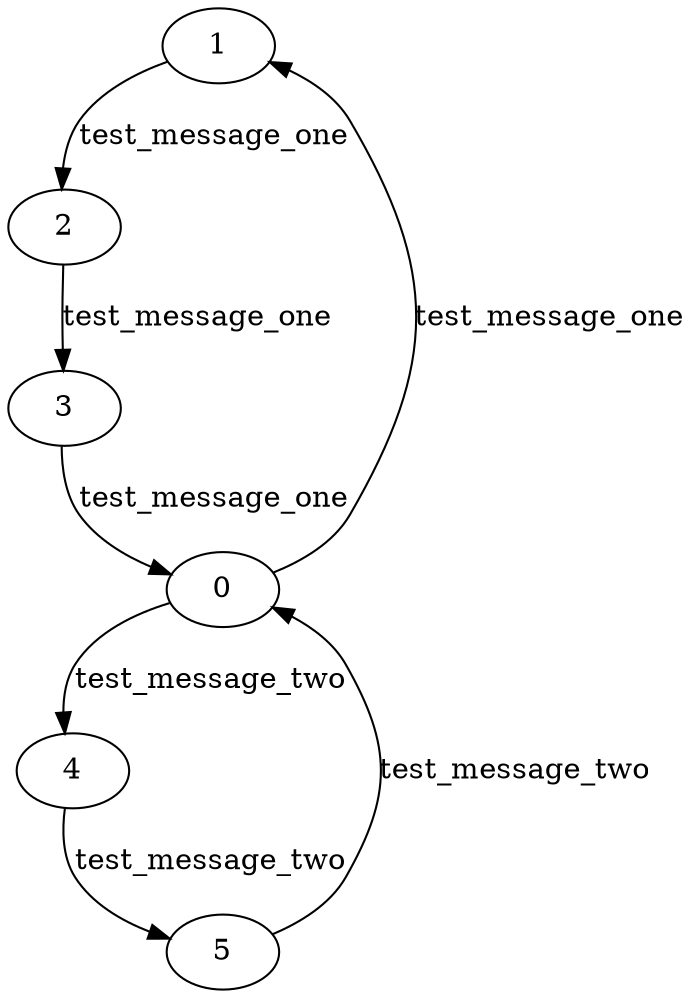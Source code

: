 digraph  {
1;
2;
3;
0;
4;
5;
1 -> 2 [key=0, label=test_message_one];
2 -> 3 [key=0, label=test_message_one];
3 -> 0 [key=0, label=test_message_one];
0 -> 1 [key=0, label=test_message_one];
0 -> 4 [key=0, label=test_message_two];
4 -> 5 [key=0, label=test_message_two];
5 -> 0 [key=0, label=test_message_two];
}
